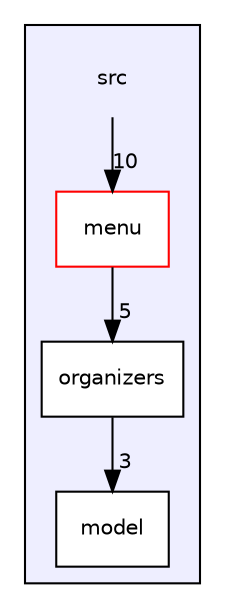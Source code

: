 digraph "/home/dsferreira/dsantosferreira/programming/aed/trabalhos/aerialTransportation/src" {
  compound=true
  node [ fontsize="10", fontname="Helvetica"];
  edge [ labelfontsize="10", labelfontname="Helvetica"];
  subgraph clusterdir_68267d1309a1af8e8297ef4c3efbcdba {
    graph [ bgcolor="#eeeeff", pencolor="black", label="" URL="dir_68267d1309a1af8e8297ef4c3efbcdba.html"];
    dir_68267d1309a1af8e8297ef4c3efbcdba [shape=plaintext label="src"];
  dir_1a56cc8cdc1689899910be5fa4716ee4 [shape=box label="menu" fillcolor="white" style="filled" color="red" URL="dir_1a56cc8cdc1689899910be5fa4716ee4.html"];
  dir_5dd65160827af56e6353642206b80129 [shape=box label="model" fillcolor="white" style="filled" URL="dir_5dd65160827af56e6353642206b80129.html"];
  dir_3dd8768a71172b9a3fa2fd3385abfa54 [shape=box label="organizers" fillcolor="white" style="filled" URL="dir_3dd8768a71172b9a3fa2fd3385abfa54.html"];
  }
  dir_68267d1309a1af8e8297ef4c3efbcdba->dir_1a56cc8cdc1689899910be5fa4716ee4 [headlabel="10", labeldistance=1.5 headhref="dir_000000_000001.html"];
  dir_3dd8768a71172b9a3fa2fd3385abfa54->dir_5dd65160827af56e6353642206b80129 [headlabel="3", labeldistance=1.5 headhref="dir_000006_000005.html"];
  dir_1a56cc8cdc1689899910be5fa4716ee4->dir_3dd8768a71172b9a3fa2fd3385abfa54 [headlabel="5", labeldistance=1.5 headhref="dir_000001_000006.html"];
}
